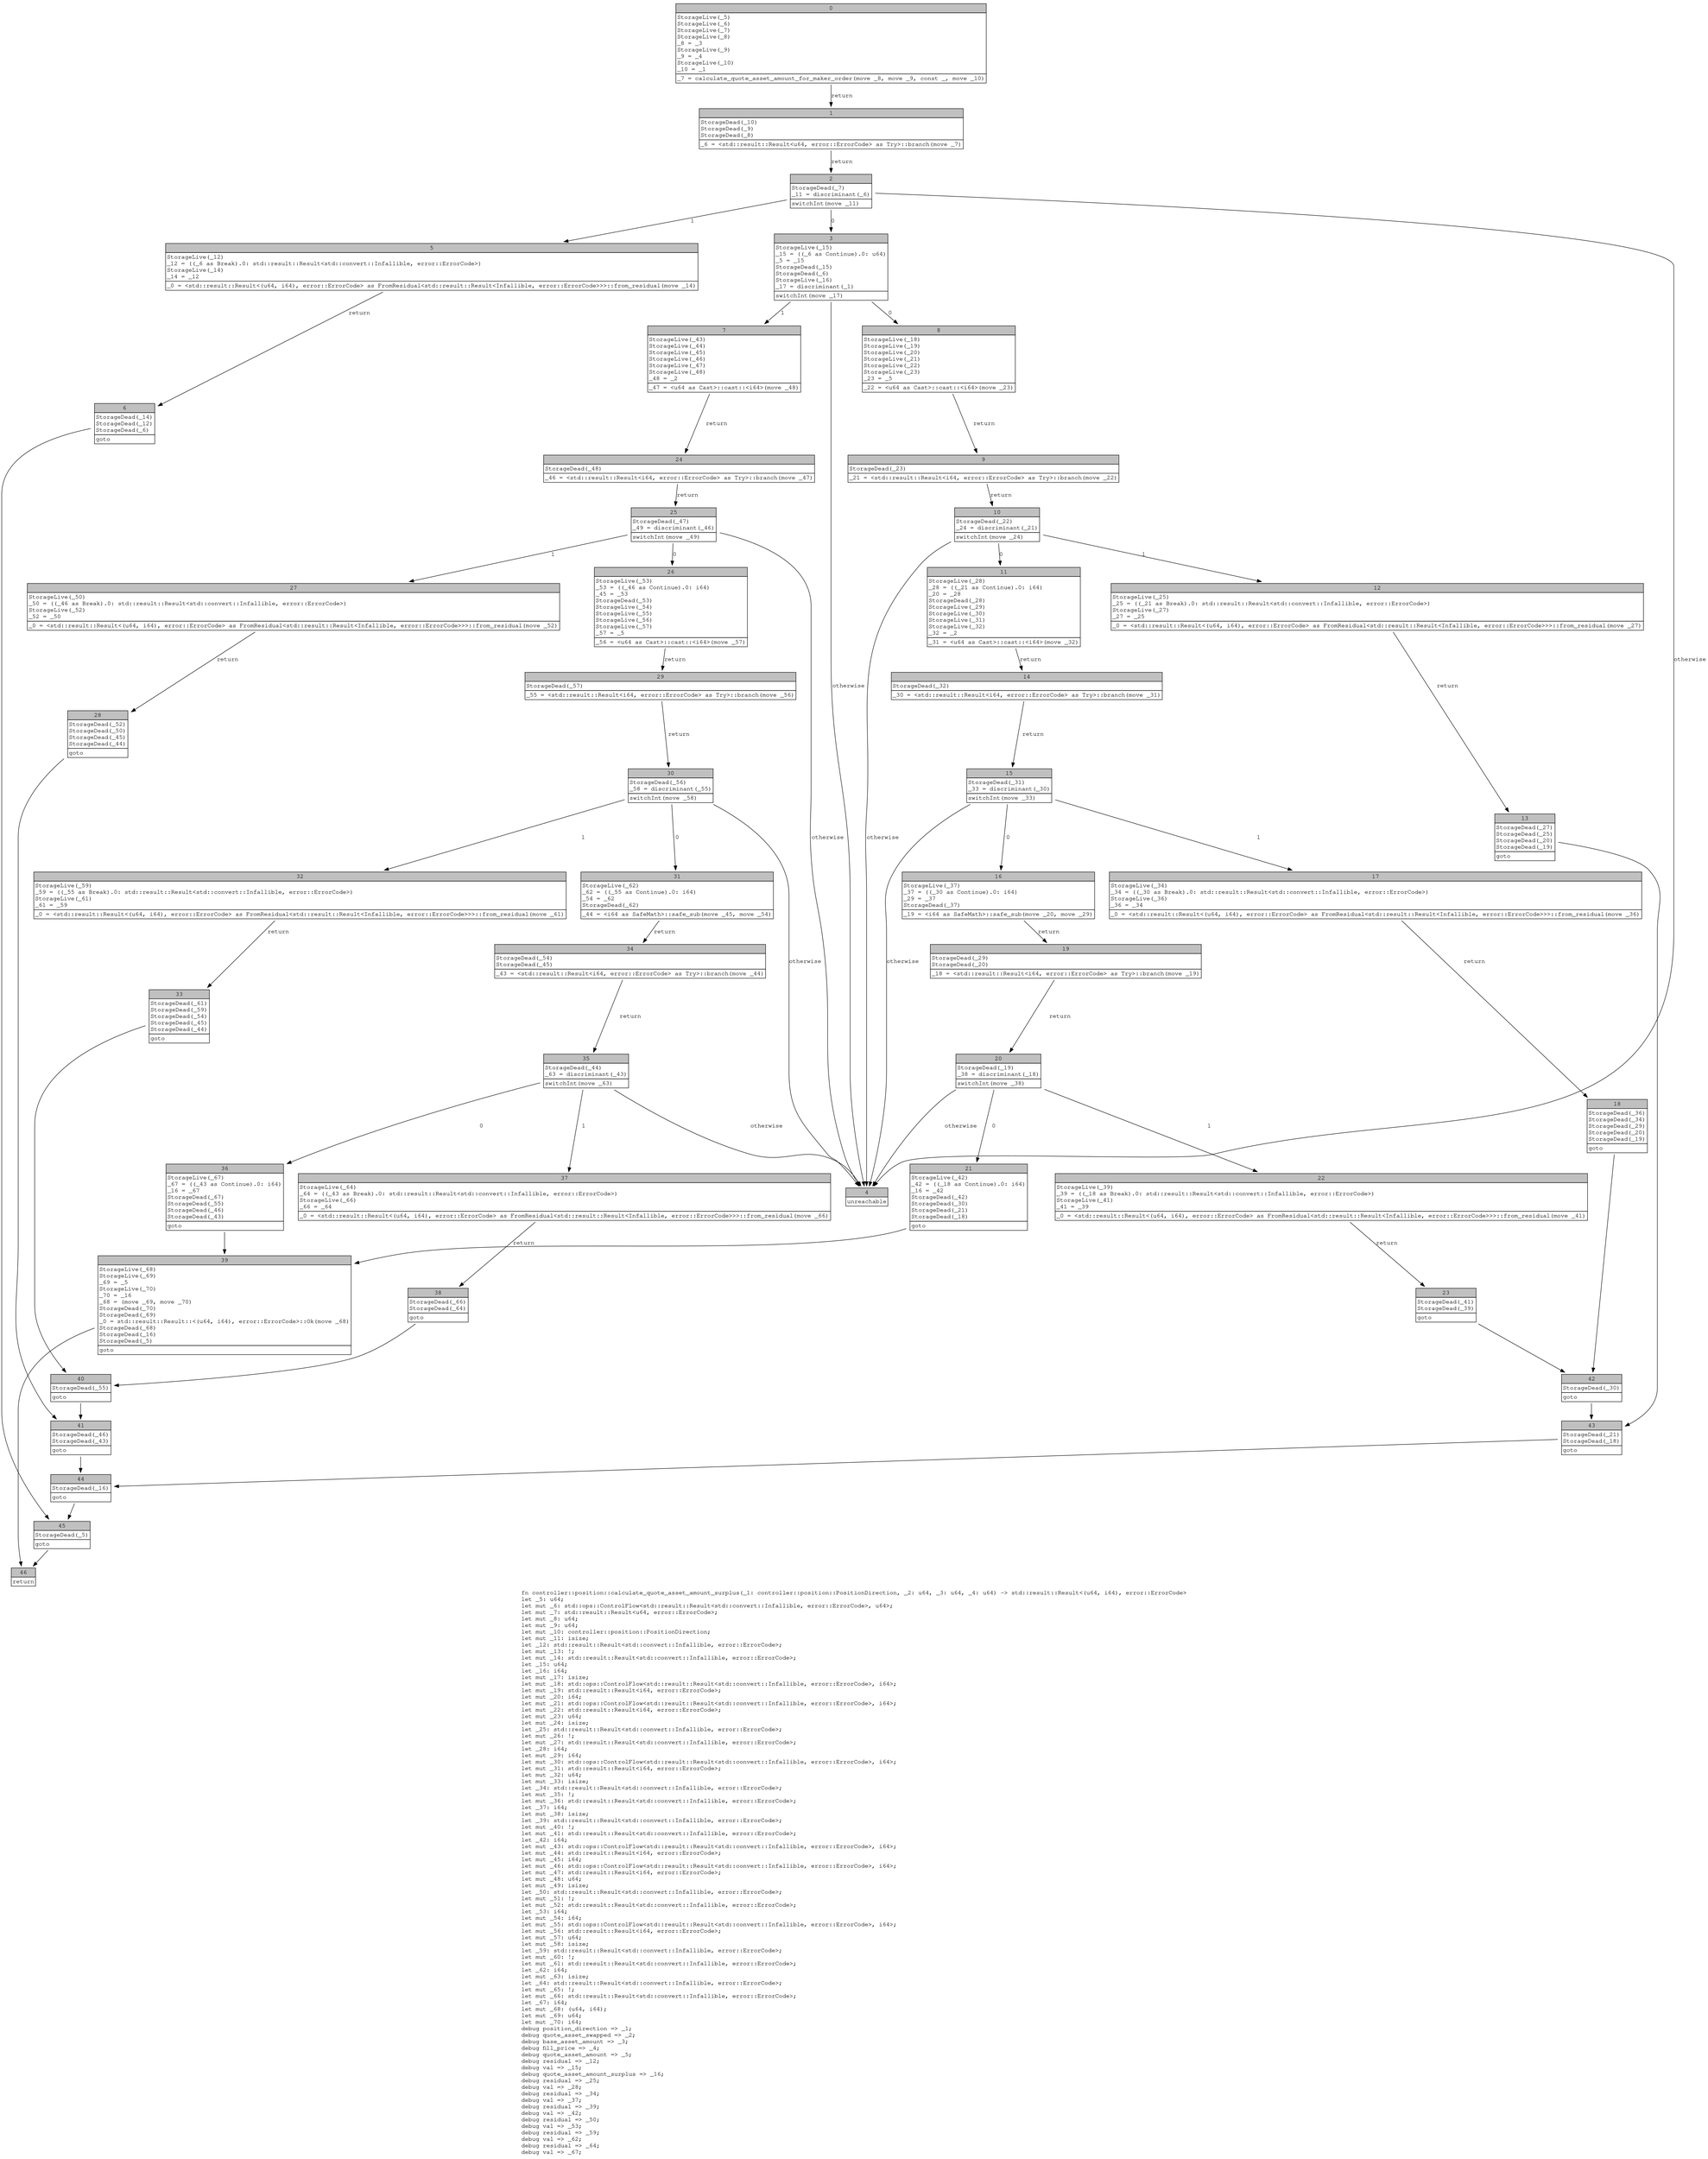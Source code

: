 digraph Mir_0_687 {
    graph [fontname="Courier, monospace"];
    node [fontname="Courier, monospace"];
    edge [fontname="Courier, monospace"];
    label=<fn controller::position::calculate_quote_asset_amount_surplus(_1: controller::position::PositionDirection, _2: u64, _3: u64, _4: u64) -&gt; std::result::Result&lt;(u64, i64), error::ErrorCode&gt;<br align="left"/>let _5: u64;<br align="left"/>let mut _6: std::ops::ControlFlow&lt;std::result::Result&lt;std::convert::Infallible, error::ErrorCode&gt;, u64&gt;;<br align="left"/>let mut _7: std::result::Result&lt;u64, error::ErrorCode&gt;;<br align="left"/>let mut _8: u64;<br align="left"/>let mut _9: u64;<br align="left"/>let mut _10: controller::position::PositionDirection;<br align="left"/>let mut _11: isize;<br align="left"/>let _12: std::result::Result&lt;std::convert::Infallible, error::ErrorCode&gt;;<br align="left"/>let mut _13: !;<br align="left"/>let mut _14: std::result::Result&lt;std::convert::Infallible, error::ErrorCode&gt;;<br align="left"/>let _15: u64;<br align="left"/>let _16: i64;<br align="left"/>let mut _17: isize;<br align="left"/>let mut _18: std::ops::ControlFlow&lt;std::result::Result&lt;std::convert::Infallible, error::ErrorCode&gt;, i64&gt;;<br align="left"/>let mut _19: std::result::Result&lt;i64, error::ErrorCode&gt;;<br align="left"/>let mut _20: i64;<br align="left"/>let mut _21: std::ops::ControlFlow&lt;std::result::Result&lt;std::convert::Infallible, error::ErrorCode&gt;, i64&gt;;<br align="left"/>let mut _22: std::result::Result&lt;i64, error::ErrorCode&gt;;<br align="left"/>let mut _23: u64;<br align="left"/>let mut _24: isize;<br align="left"/>let _25: std::result::Result&lt;std::convert::Infallible, error::ErrorCode&gt;;<br align="left"/>let mut _26: !;<br align="left"/>let mut _27: std::result::Result&lt;std::convert::Infallible, error::ErrorCode&gt;;<br align="left"/>let _28: i64;<br align="left"/>let mut _29: i64;<br align="left"/>let mut _30: std::ops::ControlFlow&lt;std::result::Result&lt;std::convert::Infallible, error::ErrorCode&gt;, i64&gt;;<br align="left"/>let mut _31: std::result::Result&lt;i64, error::ErrorCode&gt;;<br align="left"/>let mut _32: u64;<br align="left"/>let mut _33: isize;<br align="left"/>let _34: std::result::Result&lt;std::convert::Infallible, error::ErrorCode&gt;;<br align="left"/>let mut _35: !;<br align="left"/>let mut _36: std::result::Result&lt;std::convert::Infallible, error::ErrorCode&gt;;<br align="left"/>let _37: i64;<br align="left"/>let mut _38: isize;<br align="left"/>let _39: std::result::Result&lt;std::convert::Infallible, error::ErrorCode&gt;;<br align="left"/>let mut _40: !;<br align="left"/>let mut _41: std::result::Result&lt;std::convert::Infallible, error::ErrorCode&gt;;<br align="left"/>let _42: i64;<br align="left"/>let mut _43: std::ops::ControlFlow&lt;std::result::Result&lt;std::convert::Infallible, error::ErrorCode&gt;, i64&gt;;<br align="left"/>let mut _44: std::result::Result&lt;i64, error::ErrorCode&gt;;<br align="left"/>let mut _45: i64;<br align="left"/>let mut _46: std::ops::ControlFlow&lt;std::result::Result&lt;std::convert::Infallible, error::ErrorCode&gt;, i64&gt;;<br align="left"/>let mut _47: std::result::Result&lt;i64, error::ErrorCode&gt;;<br align="left"/>let mut _48: u64;<br align="left"/>let mut _49: isize;<br align="left"/>let _50: std::result::Result&lt;std::convert::Infallible, error::ErrorCode&gt;;<br align="left"/>let mut _51: !;<br align="left"/>let mut _52: std::result::Result&lt;std::convert::Infallible, error::ErrorCode&gt;;<br align="left"/>let _53: i64;<br align="left"/>let mut _54: i64;<br align="left"/>let mut _55: std::ops::ControlFlow&lt;std::result::Result&lt;std::convert::Infallible, error::ErrorCode&gt;, i64&gt;;<br align="left"/>let mut _56: std::result::Result&lt;i64, error::ErrorCode&gt;;<br align="left"/>let mut _57: u64;<br align="left"/>let mut _58: isize;<br align="left"/>let _59: std::result::Result&lt;std::convert::Infallible, error::ErrorCode&gt;;<br align="left"/>let mut _60: !;<br align="left"/>let mut _61: std::result::Result&lt;std::convert::Infallible, error::ErrorCode&gt;;<br align="left"/>let _62: i64;<br align="left"/>let mut _63: isize;<br align="left"/>let _64: std::result::Result&lt;std::convert::Infallible, error::ErrorCode&gt;;<br align="left"/>let mut _65: !;<br align="left"/>let mut _66: std::result::Result&lt;std::convert::Infallible, error::ErrorCode&gt;;<br align="left"/>let _67: i64;<br align="left"/>let mut _68: (u64, i64);<br align="left"/>let mut _69: u64;<br align="left"/>let mut _70: i64;<br align="left"/>debug position_direction =&gt; _1;<br align="left"/>debug quote_asset_swapped =&gt; _2;<br align="left"/>debug base_asset_amount =&gt; _3;<br align="left"/>debug fill_price =&gt; _4;<br align="left"/>debug quote_asset_amount =&gt; _5;<br align="left"/>debug residual =&gt; _12;<br align="left"/>debug val =&gt; _15;<br align="left"/>debug quote_asset_amount_surplus =&gt; _16;<br align="left"/>debug residual =&gt; _25;<br align="left"/>debug val =&gt; _28;<br align="left"/>debug residual =&gt; _34;<br align="left"/>debug val =&gt; _37;<br align="left"/>debug residual =&gt; _39;<br align="left"/>debug val =&gt; _42;<br align="left"/>debug residual =&gt; _50;<br align="left"/>debug val =&gt; _53;<br align="left"/>debug residual =&gt; _59;<br align="left"/>debug val =&gt; _62;<br align="left"/>debug residual =&gt; _64;<br align="left"/>debug val =&gt; _67;<br align="left"/>>;
    bb0__0_687 [shape="none", label=<<table border="0" cellborder="1" cellspacing="0"><tr><td bgcolor="gray" align="center" colspan="1">0</td></tr><tr><td align="left" balign="left">StorageLive(_5)<br/>StorageLive(_6)<br/>StorageLive(_7)<br/>StorageLive(_8)<br/>_8 = _3<br/>StorageLive(_9)<br/>_9 = _4<br/>StorageLive(_10)<br/>_10 = _1<br/></td></tr><tr><td align="left">_7 = calculate_quote_asset_amount_for_maker_order(move _8, move _9, const _, move _10)</td></tr></table>>];
    bb1__0_687 [shape="none", label=<<table border="0" cellborder="1" cellspacing="0"><tr><td bgcolor="gray" align="center" colspan="1">1</td></tr><tr><td align="left" balign="left">StorageDead(_10)<br/>StorageDead(_9)<br/>StorageDead(_8)<br/></td></tr><tr><td align="left">_6 = &lt;std::result::Result&lt;u64, error::ErrorCode&gt; as Try&gt;::branch(move _7)</td></tr></table>>];
    bb2__0_687 [shape="none", label=<<table border="0" cellborder="1" cellspacing="0"><tr><td bgcolor="gray" align="center" colspan="1">2</td></tr><tr><td align="left" balign="left">StorageDead(_7)<br/>_11 = discriminant(_6)<br/></td></tr><tr><td align="left">switchInt(move _11)</td></tr></table>>];
    bb3__0_687 [shape="none", label=<<table border="0" cellborder="1" cellspacing="0"><tr><td bgcolor="gray" align="center" colspan="1">3</td></tr><tr><td align="left" balign="left">StorageLive(_15)<br/>_15 = ((_6 as Continue).0: u64)<br/>_5 = _15<br/>StorageDead(_15)<br/>StorageDead(_6)<br/>StorageLive(_16)<br/>_17 = discriminant(_1)<br/></td></tr><tr><td align="left">switchInt(move _17)</td></tr></table>>];
    bb4__0_687 [shape="none", label=<<table border="0" cellborder="1" cellspacing="0"><tr><td bgcolor="gray" align="center" colspan="1">4</td></tr><tr><td align="left">unreachable</td></tr></table>>];
    bb5__0_687 [shape="none", label=<<table border="0" cellborder="1" cellspacing="0"><tr><td bgcolor="gray" align="center" colspan="1">5</td></tr><tr><td align="left" balign="left">StorageLive(_12)<br/>_12 = ((_6 as Break).0: std::result::Result&lt;std::convert::Infallible, error::ErrorCode&gt;)<br/>StorageLive(_14)<br/>_14 = _12<br/></td></tr><tr><td align="left">_0 = &lt;std::result::Result&lt;(u64, i64), error::ErrorCode&gt; as FromResidual&lt;std::result::Result&lt;Infallible, error::ErrorCode&gt;&gt;&gt;::from_residual(move _14)</td></tr></table>>];
    bb6__0_687 [shape="none", label=<<table border="0" cellborder="1" cellspacing="0"><tr><td bgcolor="gray" align="center" colspan="1">6</td></tr><tr><td align="left" balign="left">StorageDead(_14)<br/>StorageDead(_12)<br/>StorageDead(_6)<br/></td></tr><tr><td align="left">goto</td></tr></table>>];
    bb7__0_687 [shape="none", label=<<table border="0" cellborder="1" cellspacing="0"><tr><td bgcolor="gray" align="center" colspan="1">7</td></tr><tr><td align="left" balign="left">StorageLive(_43)<br/>StorageLive(_44)<br/>StorageLive(_45)<br/>StorageLive(_46)<br/>StorageLive(_47)<br/>StorageLive(_48)<br/>_48 = _2<br/></td></tr><tr><td align="left">_47 = &lt;u64 as Cast&gt;::cast::&lt;i64&gt;(move _48)</td></tr></table>>];
    bb8__0_687 [shape="none", label=<<table border="0" cellborder="1" cellspacing="0"><tr><td bgcolor="gray" align="center" colspan="1">8</td></tr><tr><td align="left" balign="left">StorageLive(_18)<br/>StorageLive(_19)<br/>StorageLive(_20)<br/>StorageLive(_21)<br/>StorageLive(_22)<br/>StorageLive(_23)<br/>_23 = _5<br/></td></tr><tr><td align="left">_22 = &lt;u64 as Cast&gt;::cast::&lt;i64&gt;(move _23)</td></tr></table>>];
    bb9__0_687 [shape="none", label=<<table border="0" cellborder="1" cellspacing="0"><tr><td bgcolor="gray" align="center" colspan="1">9</td></tr><tr><td align="left" balign="left">StorageDead(_23)<br/></td></tr><tr><td align="left">_21 = &lt;std::result::Result&lt;i64, error::ErrorCode&gt; as Try&gt;::branch(move _22)</td></tr></table>>];
    bb10__0_687 [shape="none", label=<<table border="0" cellborder="1" cellspacing="0"><tr><td bgcolor="gray" align="center" colspan="1">10</td></tr><tr><td align="left" balign="left">StorageDead(_22)<br/>_24 = discriminant(_21)<br/></td></tr><tr><td align="left">switchInt(move _24)</td></tr></table>>];
    bb11__0_687 [shape="none", label=<<table border="0" cellborder="1" cellspacing="0"><tr><td bgcolor="gray" align="center" colspan="1">11</td></tr><tr><td align="left" balign="left">StorageLive(_28)<br/>_28 = ((_21 as Continue).0: i64)<br/>_20 = _28<br/>StorageDead(_28)<br/>StorageLive(_29)<br/>StorageLive(_30)<br/>StorageLive(_31)<br/>StorageLive(_32)<br/>_32 = _2<br/></td></tr><tr><td align="left">_31 = &lt;u64 as Cast&gt;::cast::&lt;i64&gt;(move _32)</td></tr></table>>];
    bb12__0_687 [shape="none", label=<<table border="0" cellborder="1" cellspacing="0"><tr><td bgcolor="gray" align="center" colspan="1">12</td></tr><tr><td align="left" balign="left">StorageLive(_25)<br/>_25 = ((_21 as Break).0: std::result::Result&lt;std::convert::Infallible, error::ErrorCode&gt;)<br/>StorageLive(_27)<br/>_27 = _25<br/></td></tr><tr><td align="left">_0 = &lt;std::result::Result&lt;(u64, i64), error::ErrorCode&gt; as FromResidual&lt;std::result::Result&lt;Infallible, error::ErrorCode&gt;&gt;&gt;::from_residual(move _27)</td></tr></table>>];
    bb13__0_687 [shape="none", label=<<table border="0" cellborder="1" cellspacing="0"><tr><td bgcolor="gray" align="center" colspan="1">13</td></tr><tr><td align="left" balign="left">StorageDead(_27)<br/>StorageDead(_25)<br/>StorageDead(_20)<br/>StorageDead(_19)<br/></td></tr><tr><td align="left">goto</td></tr></table>>];
    bb14__0_687 [shape="none", label=<<table border="0" cellborder="1" cellspacing="0"><tr><td bgcolor="gray" align="center" colspan="1">14</td></tr><tr><td align="left" balign="left">StorageDead(_32)<br/></td></tr><tr><td align="left">_30 = &lt;std::result::Result&lt;i64, error::ErrorCode&gt; as Try&gt;::branch(move _31)</td></tr></table>>];
    bb15__0_687 [shape="none", label=<<table border="0" cellborder="1" cellspacing="0"><tr><td bgcolor="gray" align="center" colspan="1">15</td></tr><tr><td align="left" balign="left">StorageDead(_31)<br/>_33 = discriminant(_30)<br/></td></tr><tr><td align="left">switchInt(move _33)</td></tr></table>>];
    bb16__0_687 [shape="none", label=<<table border="0" cellborder="1" cellspacing="0"><tr><td bgcolor="gray" align="center" colspan="1">16</td></tr><tr><td align="left" balign="left">StorageLive(_37)<br/>_37 = ((_30 as Continue).0: i64)<br/>_29 = _37<br/>StorageDead(_37)<br/></td></tr><tr><td align="left">_19 = &lt;i64 as SafeMath&gt;::safe_sub(move _20, move _29)</td></tr></table>>];
    bb17__0_687 [shape="none", label=<<table border="0" cellborder="1" cellspacing="0"><tr><td bgcolor="gray" align="center" colspan="1">17</td></tr><tr><td align="left" balign="left">StorageLive(_34)<br/>_34 = ((_30 as Break).0: std::result::Result&lt;std::convert::Infallible, error::ErrorCode&gt;)<br/>StorageLive(_36)<br/>_36 = _34<br/></td></tr><tr><td align="left">_0 = &lt;std::result::Result&lt;(u64, i64), error::ErrorCode&gt; as FromResidual&lt;std::result::Result&lt;Infallible, error::ErrorCode&gt;&gt;&gt;::from_residual(move _36)</td></tr></table>>];
    bb18__0_687 [shape="none", label=<<table border="0" cellborder="1" cellspacing="0"><tr><td bgcolor="gray" align="center" colspan="1">18</td></tr><tr><td align="left" balign="left">StorageDead(_36)<br/>StorageDead(_34)<br/>StorageDead(_29)<br/>StorageDead(_20)<br/>StorageDead(_19)<br/></td></tr><tr><td align="left">goto</td></tr></table>>];
    bb19__0_687 [shape="none", label=<<table border="0" cellborder="1" cellspacing="0"><tr><td bgcolor="gray" align="center" colspan="1">19</td></tr><tr><td align="left" balign="left">StorageDead(_29)<br/>StorageDead(_20)<br/></td></tr><tr><td align="left">_18 = &lt;std::result::Result&lt;i64, error::ErrorCode&gt; as Try&gt;::branch(move _19)</td></tr></table>>];
    bb20__0_687 [shape="none", label=<<table border="0" cellborder="1" cellspacing="0"><tr><td bgcolor="gray" align="center" colspan="1">20</td></tr><tr><td align="left" balign="left">StorageDead(_19)<br/>_38 = discriminant(_18)<br/></td></tr><tr><td align="left">switchInt(move _38)</td></tr></table>>];
    bb21__0_687 [shape="none", label=<<table border="0" cellborder="1" cellspacing="0"><tr><td bgcolor="gray" align="center" colspan="1">21</td></tr><tr><td align="left" balign="left">StorageLive(_42)<br/>_42 = ((_18 as Continue).0: i64)<br/>_16 = _42<br/>StorageDead(_42)<br/>StorageDead(_30)<br/>StorageDead(_21)<br/>StorageDead(_18)<br/></td></tr><tr><td align="left">goto</td></tr></table>>];
    bb22__0_687 [shape="none", label=<<table border="0" cellborder="1" cellspacing="0"><tr><td bgcolor="gray" align="center" colspan="1">22</td></tr><tr><td align="left" balign="left">StorageLive(_39)<br/>_39 = ((_18 as Break).0: std::result::Result&lt;std::convert::Infallible, error::ErrorCode&gt;)<br/>StorageLive(_41)<br/>_41 = _39<br/></td></tr><tr><td align="left">_0 = &lt;std::result::Result&lt;(u64, i64), error::ErrorCode&gt; as FromResidual&lt;std::result::Result&lt;Infallible, error::ErrorCode&gt;&gt;&gt;::from_residual(move _41)</td></tr></table>>];
    bb23__0_687 [shape="none", label=<<table border="0" cellborder="1" cellspacing="0"><tr><td bgcolor="gray" align="center" colspan="1">23</td></tr><tr><td align="left" balign="left">StorageDead(_41)<br/>StorageDead(_39)<br/></td></tr><tr><td align="left">goto</td></tr></table>>];
    bb24__0_687 [shape="none", label=<<table border="0" cellborder="1" cellspacing="0"><tr><td bgcolor="gray" align="center" colspan="1">24</td></tr><tr><td align="left" balign="left">StorageDead(_48)<br/></td></tr><tr><td align="left">_46 = &lt;std::result::Result&lt;i64, error::ErrorCode&gt; as Try&gt;::branch(move _47)</td></tr></table>>];
    bb25__0_687 [shape="none", label=<<table border="0" cellborder="1" cellspacing="0"><tr><td bgcolor="gray" align="center" colspan="1">25</td></tr><tr><td align="left" balign="left">StorageDead(_47)<br/>_49 = discriminant(_46)<br/></td></tr><tr><td align="left">switchInt(move _49)</td></tr></table>>];
    bb26__0_687 [shape="none", label=<<table border="0" cellborder="1" cellspacing="0"><tr><td bgcolor="gray" align="center" colspan="1">26</td></tr><tr><td align="left" balign="left">StorageLive(_53)<br/>_53 = ((_46 as Continue).0: i64)<br/>_45 = _53<br/>StorageDead(_53)<br/>StorageLive(_54)<br/>StorageLive(_55)<br/>StorageLive(_56)<br/>StorageLive(_57)<br/>_57 = _5<br/></td></tr><tr><td align="left">_56 = &lt;u64 as Cast&gt;::cast::&lt;i64&gt;(move _57)</td></tr></table>>];
    bb27__0_687 [shape="none", label=<<table border="0" cellborder="1" cellspacing="0"><tr><td bgcolor="gray" align="center" colspan="1">27</td></tr><tr><td align="left" balign="left">StorageLive(_50)<br/>_50 = ((_46 as Break).0: std::result::Result&lt;std::convert::Infallible, error::ErrorCode&gt;)<br/>StorageLive(_52)<br/>_52 = _50<br/></td></tr><tr><td align="left">_0 = &lt;std::result::Result&lt;(u64, i64), error::ErrorCode&gt; as FromResidual&lt;std::result::Result&lt;Infallible, error::ErrorCode&gt;&gt;&gt;::from_residual(move _52)</td></tr></table>>];
    bb28__0_687 [shape="none", label=<<table border="0" cellborder="1" cellspacing="0"><tr><td bgcolor="gray" align="center" colspan="1">28</td></tr><tr><td align="left" balign="left">StorageDead(_52)<br/>StorageDead(_50)<br/>StorageDead(_45)<br/>StorageDead(_44)<br/></td></tr><tr><td align="left">goto</td></tr></table>>];
    bb29__0_687 [shape="none", label=<<table border="0" cellborder="1" cellspacing="0"><tr><td bgcolor="gray" align="center" colspan="1">29</td></tr><tr><td align="left" balign="left">StorageDead(_57)<br/></td></tr><tr><td align="left">_55 = &lt;std::result::Result&lt;i64, error::ErrorCode&gt; as Try&gt;::branch(move _56)</td></tr></table>>];
    bb30__0_687 [shape="none", label=<<table border="0" cellborder="1" cellspacing="0"><tr><td bgcolor="gray" align="center" colspan="1">30</td></tr><tr><td align="left" balign="left">StorageDead(_56)<br/>_58 = discriminant(_55)<br/></td></tr><tr><td align="left">switchInt(move _58)</td></tr></table>>];
    bb31__0_687 [shape="none", label=<<table border="0" cellborder="1" cellspacing="0"><tr><td bgcolor="gray" align="center" colspan="1">31</td></tr><tr><td align="left" balign="left">StorageLive(_62)<br/>_62 = ((_55 as Continue).0: i64)<br/>_54 = _62<br/>StorageDead(_62)<br/></td></tr><tr><td align="left">_44 = &lt;i64 as SafeMath&gt;::safe_sub(move _45, move _54)</td></tr></table>>];
    bb32__0_687 [shape="none", label=<<table border="0" cellborder="1" cellspacing="0"><tr><td bgcolor="gray" align="center" colspan="1">32</td></tr><tr><td align="left" balign="left">StorageLive(_59)<br/>_59 = ((_55 as Break).0: std::result::Result&lt;std::convert::Infallible, error::ErrorCode&gt;)<br/>StorageLive(_61)<br/>_61 = _59<br/></td></tr><tr><td align="left">_0 = &lt;std::result::Result&lt;(u64, i64), error::ErrorCode&gt; as FromResidual&lt;std::result::Result&lt;Infallible, error::ErrorCode&gt;&gt;&gt;::from_residual(move _61)</td></tr></table>>];
    bb33__0_687 [shape="none", label=<<table border="0" cellborder="1" cellspacing="0"><tr><td bgcolor="gray" align="center" colspan="1">33</td></tr><tr><td align="left" balign="left">StorageDead(_61)<br/>StorageDead(_59)<br/>StorageDead(_54)<br/>StorageDead(_45)<br/>StorageDead(_44)<br/></td></tr><tr><td align="left">goto</td></tr></table>>];
    bb34__0_687 [shape="none", label=<<table border="0" cellborder="1" cellspacing="0"><tr><td bgcolor="gray" align="center" colspan="1">34</td></tr><tr><td align="left" balign="left">StorageDead(_54)<br/>StorageDead(_45)<br/></td></tr><tr><td align="left">_43 = &lt;std::result::Result&lt;i64, error::ErrorCode&gt; as Try&gt;::branch(move _44)</td></tr></table>>];
    bb35__0_687 [shape="none", label=<<table border="0" cellborder="1" cellspacing="0"><tr><td bgcolor="gray" align="center" colspan="1">35</td></tr><tr><td align="left" balign="left">StorageDead(_44)<br/>_63 = discriminant(_43)<br/></td></tr><tr><td align="left">switchInt(move _63)</td></tr></table>>];
    bb36__0_687 [shape="none", label=<<table border="0" cellborder="1" cellspacing="0"><tr><td bgcolor="gray" align="center" colspan="1">36</td></tr><tr><td align="left" balign="left">StorageLive(_67)<br/>_67 = ((_43 as Continue).0: i64)<br/>_16 = _67<br/>StorageDead(_67)<br/>StorageDead(_55)<br/>StorageDead(_46)<br/>StorageDead(_43)<br/></td></tr><tr><td align="left">goto</td></tr></table>>];
    bb37__0_687 [shape="none", label=<<table border="0" cellborder="1" cellspacing="0"><tr><td bgcolor="gray" align="center" colspan="1">37</td></tr><tr><td align="left" balign="left">StorageLive(_64)<br/>_64 = ((_43 as Break).0: std::result::Result&lt;std::convert::Infallible, error::ErrorCode&gt;)<br/>StorageLive(_66)<br/>_66 = _64<br/></td></tr><tr><td align="left">_0 = &lt;std::result::Result&lt;(u64, i64), error::ErrorCode&gt; as FromResidual&lt;std::result::Result&lt;Infallible, error::ErrorCode&gt;&gt;&gt;::from_residual(move _66)</td></tr></table>>];
    bb38__0_687 [shape="none", label=<<table border="0" cellborder="1" cellspacing="0"><tr><td bgcolor="gray" align="center" colspan="1">38</td></tr><tr><td align="left" balign="left">StorageDead(_66)<br/>StorageDead(_64)<br/></td></tr><tr><td align="left">goto</td></tr></table>>];
    bb39__0_687 [shape="none", label=<<table border="0" cellborder="1" cellspacing="0"><tr><td bgcolor="gray" align="center" colspan="1">39</td></tr><tr><td align="left" balign="left">StorageLive(_68)<br/>StorageLive(_69)<br/>_69 = _5<br/>StorageLive(_70)<br/>_70 = _16<br/>_68 = (move _69, move _70)<br/>StorageDead(_70)<br/>StorageDead(_69)<br/>_0 = std::result::Result::&lt;(u64, i64), error::ErrorCode&gt;::Ok(move _68)<br/>StorageDead(_68)<br/>StorageDead(_16)<br/>StorageDead(_5)<br/></td></tr><tr><td align="left">goto</td></tr></table>>];
    bb40__0_687 [shape="none", label=<<table border="0" cellborder="1" cellspacing="0"><tr><td bgcolor="gray" align="center" colspan="1">40</td></tr><tr><td align="left" balign="left">StorageDead(_55)<br/></td></tr><tr><td align="left">goto</td></tr></table>>];
    bb41__0_687 [shape="none", label=<<table border="0" cellborder="1" cellspacing="0"><tr><td bgcolor="gray" align="center" colspan="1">41</td></tr><tr><td align="left" balign="left">StorageDead(_46)<br/>StorageDead(_43)<br/></td></tr><tr><td align="left">goto</td></tr></table>>];
    bb42__0_687 [shape="none", label=<<table border="0" cellborder="1" cellspacing="0"><tr><td bgcolor="gray" align="center" colspan="1">42</td></tr><tr><td align="left" balign="left">StorageDead(_30)<br/></td></tr><tr><td align="left">goto</td></tr></table>>];
    bb43__0_687 [shape="none", label=<<table border="0" cellborder="1" cellspacing="0"><tr><td bgcolor="gray" align="center" colspan="1">43</td></tr><tr><td align="left" balign="left">StorageDead(_21)<br/>StorageDead(_18)<br/></td></tr><tr><td align="left">goto</td></tr></table>>];
    bb44__0_687 [shape="none", label=<<table border="0" cellborder="1" cellspacing="0"><tr><td bgcolor="gray" align="center" colspan="1">44</td></tr><tr><td align="left" balign="left">StorageDead(_16)<br/></td></tr><tr><td align="left">goto</td></tr></table>>];
    bb45__0_687 [shape="none", label=<<table border="0" cellborder="1" cellspacing="0"><tr><td bgcolor="gray" align="center" colspan="1">45</td></tr><tr><td align="left" balign="left">StorageDead(_5)<br/></td></tr><tr><td align="left">goto</td></tr></table>>];
    bb46__0_687 [shape="none", label=<<table border="0" cellborder="1" cellspacing="0"><tr><td bgcolor="gray" align="center" colspan="1">46</td></tr><tr><td align="left">return</td></tr></table>>];
    bb0__0_687 -> bb1__0_687 [label="return"];
    bb1__0_687 -> bb2__0_687 [label="return"];
    bb2__0_687 -> bb3__0_687 [label="0"];
    bb2__0_687 -> bb5__0_687 [label="1"];
    bb2__0_687 -> bb4__0_687 [label="otherwise"];
    bb3__0_687 -> bb8__0_687 [label="0"];
    bb3__0_687 -> bb7__0_687 [label="1"];
    bb3__0_687 -> bb4__0_687 [label="otherwise"];
    bb5__0_687 -> bb6__0_687 [label="return"];
    bb6__0_687 -> bb45__0_687 [label=""];
    bb7__0_687 -> bb24__0_687 [label="return"];
    bb8__0_687 -> bb9__0_687 [label="return"];
    bb9__0_687 -> bb10__0_687 [label="return"];
    bb10__0_687 -> bb11__0_687 [label="0"];
    bb10__0_687 -> bb12__0_687 [label="1"];
    bb10__0_687 -> bb4__0_687 [label="otherwise"];
    bb11__0_687 -> bb14__0_687 [label="return"];
    bb12__0_687 -> bb13__0_687 [label="return"];
    bb13__0_687 -> bb43__0_687 [label=""];
    bb14__0_687 -> bb15__0_687 [label="return"];
    bb15__0_687 -> bb16__0_687 [label="0"];
    bb15__0_687 -> bb17__0_687 [label="1"];
    bb15__0_687 -> bb4__0_687 [label="otherwise"];
    bb16__0_687 -> bb19__0_687 [label="return"];
    bb17__0_687 -> bb18__0_687 [label="return"];
    bb18__0_687 -> bb42__0_687 [label=""];
    bb19__0_687 -> bb20__0_687 [label="return"];
    bb20__0_687 -> bb21__0_687 [label="0"];
    bb20__0_687 -> bb22__0_687 [label="1"];
    bb20__0_687 -> bb4__0_687 [label="otherwise"];
    bb21__0_687 -> bb39__0_687 [label=""];
    bb22__0_687 -> bb23__0_687 [label="return"];
    bb23__0_687 -> bb42__0_687 [label=""];
    bb24__0_687 -> bb25__0_687 [label="return"];
    bb25__0_687 -> bb26__0_687 [label="0"];
    bb25__0_687 -> bb27__0_687 [label="1"];
    bb25__0_687 -> bb4__0_687 [label="otherwise"];
    bb26__0_687 -> bb29__0_687 [label="return"];
    bb27__0_687 -> bb28__0_687 [label="return"];
    bb28__0_687 -> bb41__0_687 [label=""];
    bb29__0_687 -> bb30__0_687 [label="return"];
    bb30__0_687 -> bb31__0_687 [label="0"];
    bb30__0_687 -> bb32__0_687 [label="1"];
    bb30__0_687 -> bb4__0_687 [label="otherwise"];
    bb31__0_687 -> bb34__0_687 [label="return"];
    bb32__0_687 -> bb33__0_687 [label="return"];
    bb33__0_687 -> bb40__0_687 [label=""];
    bb34__0_687 -> bb35__0_687 [label="return"];
    bb35__0_687 -> bb36__0_687 [label="0"];
    bb35__0_687 -> bb37__0_687 [label="1"];
    bb35__0_687 -> bb4__0_687 [label="otherwise"];
    bb36__0_687 -> bb39__0_687 [label=""];
    bb37__0_687 -> bb38__0_687 [label="return"];
    bb38__0_687 -> bb40__0_687 [label=""];
    bb39__0_687 -> bb46__0_687 [label=""];
    bb40__0_687 -> bb41__0_687 [label=""];
    bb41__0_687 -> bb44__0_687 [label=""];
    bb42__0_687 -> bb43__0_687 [label=""];
    bb43__0_687 -> bb44__0_687 [label=""];
    bb44__0_687 -> bb45__0_687 [label=""];
    bb45__0_687 -> bb46__0_687 [label=""];
}

